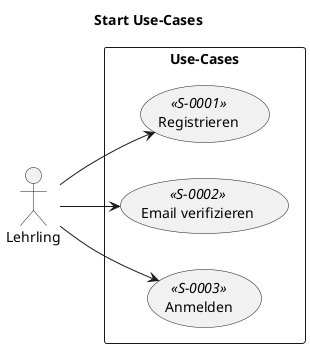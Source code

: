@startuml "Start Use-Cases"
title "Start Use-Cases"
left to right direction
skinparam packageStyle rectangle

' Akteure
actor Lehrling

' Diagramm
rectangle "Use-Cases" {
    (Registrieren) as (S-0001) <<S-0001>>
    (Email verifizieren) as (S-0002) <<S-0002>>
    (Anmelden) as (S-0003) <<S-0003>>
}

' Verbindungen    
Lehrling --> (S-0001)
Lehrling --> (S-0002)
Lehrling --> (S-0003)
@enduml